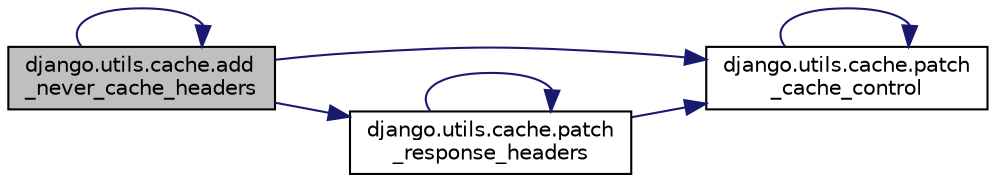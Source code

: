 digraph "django.utils.cache.add_never_cache_headers"
{
 // LATEX_PDF_SIZE
  edge [fontname="Helvetica",fontsize="10",labelfontname="Helvetica",labelfontsize="10"];
  node [fontname="Helvetica",fontsize="10",shape=record];
  rankdir="LR";
  Node1 [label="django.utils.cache.add\l_never_cache_headers",height=0.2,width=0.4,color="black", fillcolor="grey75", style="filled", fontcolor="black",tooltip=" "];
  Node1 -> Node1 [color="midnightblue",fontsize="10",style="solid",fontname="Helvetica"];
  Node1 -> Node2 [color="midnightblue",fontsize="10",style="solid",fontname="Helvetica"];
  Node2 [label="django.utils.cache.patch\l_cache_control",height=0.2,width=0.4,color="black", fillcolor="white", style="filled",URL="$d7/d76/namespacedjango_1_1utils_1_1cache.html#a7ee6ceace06e17a636d71da590ba4285",tooltip=" "];
  Node2 -> Node2 [color="midnightblue",fontsize="10",style="solid",fontname="Helvetica"];
  Node1 -> Node3 [color="midnightblue",fontsize="10",style="solid",fontname="Helvetica"];
  Node3 [label="django.utils.cache.patch\l_response_headers",height=0.2,width=0.4,color="black", fillcolor="white", style="filled",URL="$d7/d76/namespacedjango_1_1utils_1_1cache.html#ae8c58034e4cf9844b034d377a615cfda",tooltip=" "];
  Node3 -> Node2 [color="midnightblue",fontsize="10",style="solid",fontname="Helvetica"];
  Node3 -> Node3 [color="midnightblue",fontsize="10",style="solid",fontname="Helvetica"];
}
